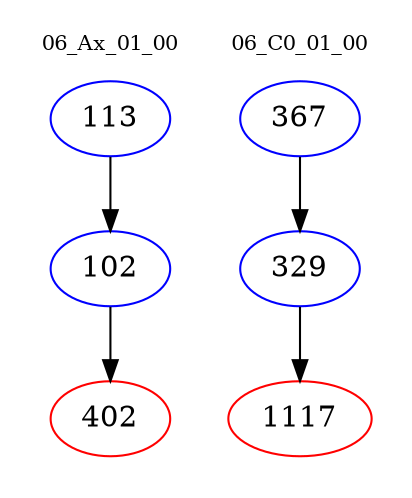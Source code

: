 digraph{
subgraph cluster_0 {
color = white
label = "06_Ax_01_00";
fontsize=10;
T0_113 [label="113", color="blue"]
T0_113 -> T0_102 [color="black"]
T0_102 [label="102", color="blue"]
T0_102 -> T0_402 [color="black"]
T0_402 [label="402", color="red"]
}
subgraph cluster_1 {
color = white
label = "06_C0_01_00";
fontsize=10;
T1_367 [label="367", color="blue"]
T1_367 -> T1_329 [color="black"]
T1_329 [label="329", color="blue"]
T1_329 -> T1_1117 [color="black"]
T1_1117 [label="1117", color="red"]
}
}
